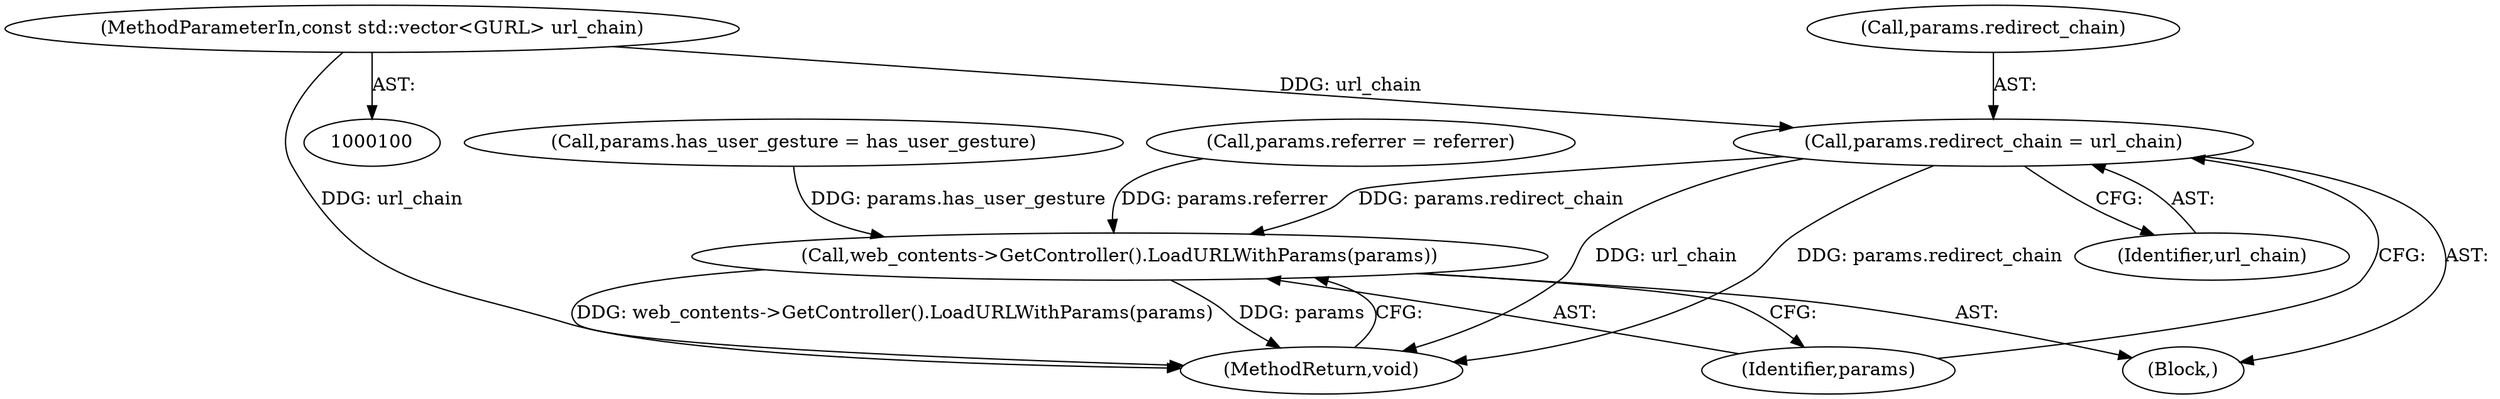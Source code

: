 digraph "1_Chrome_2f81d000fdb5331121cba7ff81dfaaec25b520a5_3@del" {
"1000102" [label="(MethodParameterIn,const std::vector<GURL> url_chain)"];
"1000127" [label="(Call,params.redirect_chain = url_chain)"];
"1000132" [label="(Call,web_contents->GetController().LoadURLWithParams(params))"];
"1000115" [label="(Block,)"];
"1000102" [label="(MethodParameterIn,const std::vector<GURL> url_chain)"];
"1000131" [label="(Identifier,url_chain)"];
"1000127" [label="(Call,params.redirect_chain = url_chain)"];
"1000117" [label="(Call,params.has_user_gesture = has_user_gesture)"];
"1000132" [label="(Call,web_contents->GetController().LoadURLWithParams(params))"];
"1000134" [label="(MethodReturn,void)"];
"1000128" [label="(Call,params.redirect_chain)"];
"1000122" [label="(Call,params.referrer = referrer)"];
"1000133" [label="(Identifier,params)"];
"1000102" -> "1000100"  [label="AST: "];
"1000102" -> "1000134"  [label="DDG: url_chain"];
"1000102" -> "1000127"  [label="DDG: url_chain"];
"1000127" -> "1000115"  [label="AST: "];
"1000127" -> "1000131"  [label="CFG: "];
"1000128" -> "1000127"  [label="AST: "];
"1000131" -> "1000127"  [label="AST: "];
"1000133" -> "1000127"  [label="CFG: "];
"1000127" -> "1000134"  [label="DDG: params.redirect_chain"];
"1000127" -> "1000134"  [label="DDG: url_chain"];
"1000127" -> "1000132"  [label="DDG: params.redirect_chain"];
"1000132" -> "1000115"  [label="AST: "];
"1000132" -> "1000133"  [label="CFG: "];
"1000133" -> "1000132"  [label="AST: "];
"1000134" -> "1000132"  [label="CFG: "];
"1000132" -> "1000134"  [label="DDG: web_contents->GetController().LoadURLWithParams(params)"];
"1000132" -> "1000134"  [label="DDG: params"];
"1000122" -> "1000132"  [label="DDG: params.referrer"];
"1000117" -> "1000132"  [label="DDG: params.has_user_gesture"];
}
